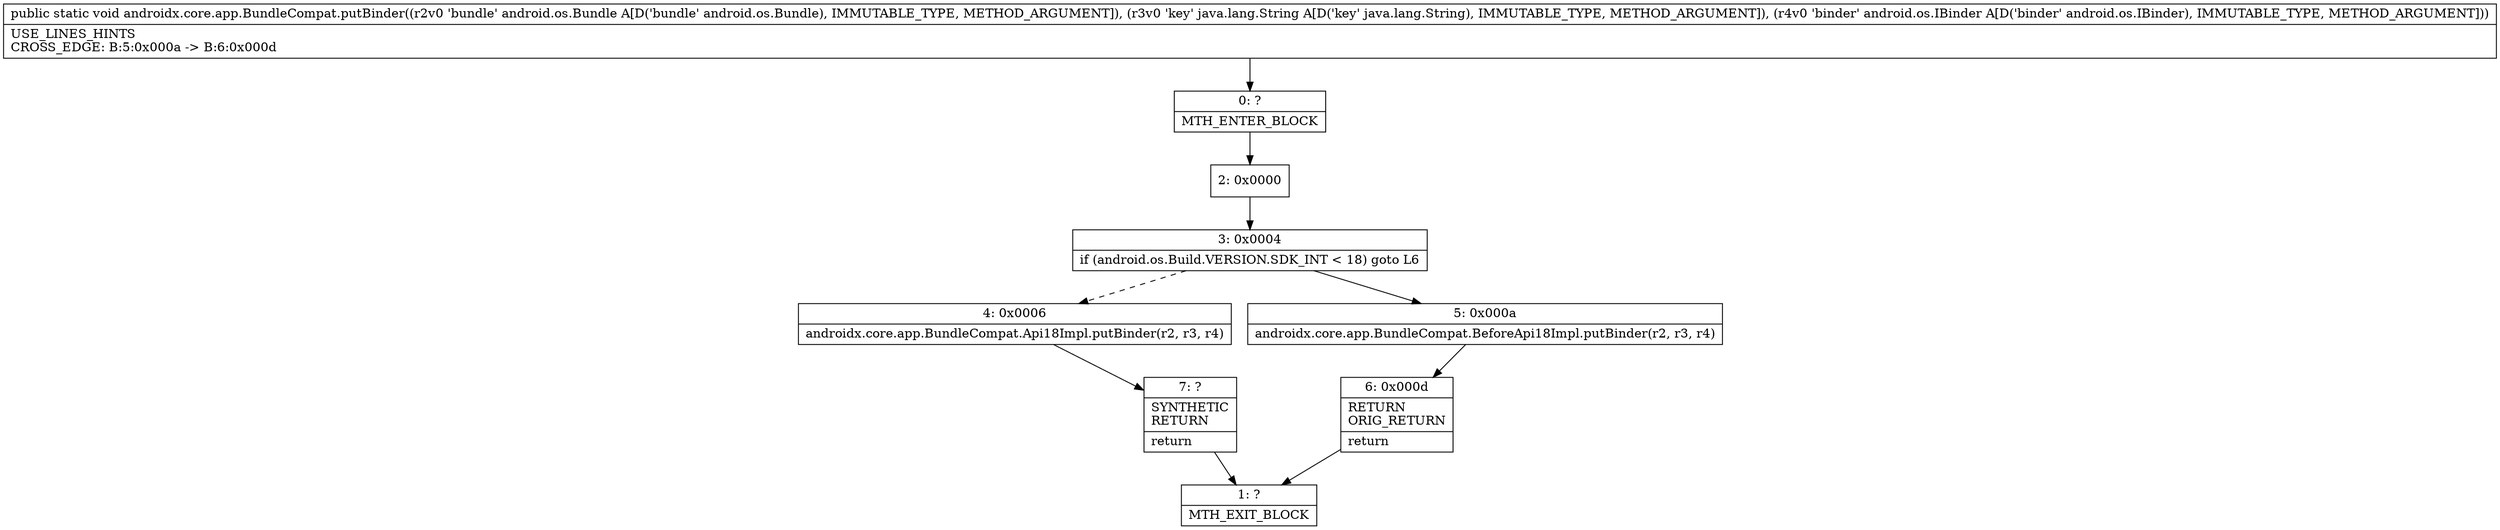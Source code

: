 digraph "CFG forandroidx.core.app.BundleCompat.putBinder(Landroid\/os\/Bundle;Ljava\/lang\/String;Landroid\/os\/IBinder;)V" {
Node_0 [shape=record,label="{0\:\ ?|MTH_ENTER_BLOCK\l}"];
Node_2 [shape=record,label="{2\:\ 0x0000}"];
Node_3 [shape=record,label="{3\:\ 0x0004|if (android.os.Build.VERSION.SDK_INT \< 18) goto L6\l}"];
Node_4 [shape=record,label="{4\:\ 0x0006|androidx.core.app.BundleCompat.Api18Impl.putBinder(r2, r3, r4)\l}"];
Node_7 [shape=record,label="{7\:\ ?|SYNTHETIC\lRETURN\l|return\l}"];
Node_1 [shape=record,label="{1\:\ ?|MTH_EXIT_BLOCK\l}"];
Node_5 [shape=record,label="{5\:\ 0x000a|androidx.core.app.BundleCompat.BeforeApi18Impl.putBinder(r2, r3, r4)\l}"];
Node_6 [shape=record,label="{6\:\ 0x000d|RETURN\lORIG_RETURN\l|return\l}"];
MethodNode[shape=record,label="{public static void androidx.core.app.BundleCompat.putBinder((r2v0 'bundle' android.os.Bundle A[D('bundle' android.os.Bundle), IMMUTABLE_TYPE, METHOD_ARGUMENT]), (r3v0 'key' java.lang.String A[D('key' java.lang.String), IMMUTABLE_TYPE, METHOD_ARGUMENT]), (r4v0 'binder' android.os.IBinder A[D('binder' android.os.IBinder), IMMUTABLE_TYPE, METHOD_ARGUMENT]))  | USE_LINES_HINTS\lCROSS_EDGE: B:5:0x000a \-\> B:6:0x000d\l}"];
MethodNode -> Node_0;Node_0 -> Node_2;
Node_2 -> Node_3;
Node_3 -> Node_4[style=dashed];
Node_3 -> Node_5;
Node_4 -> Node_7;
Node_7 -> Node_1;
Node_5 -> Node_6;
Node_6 -> Node_1;
}

